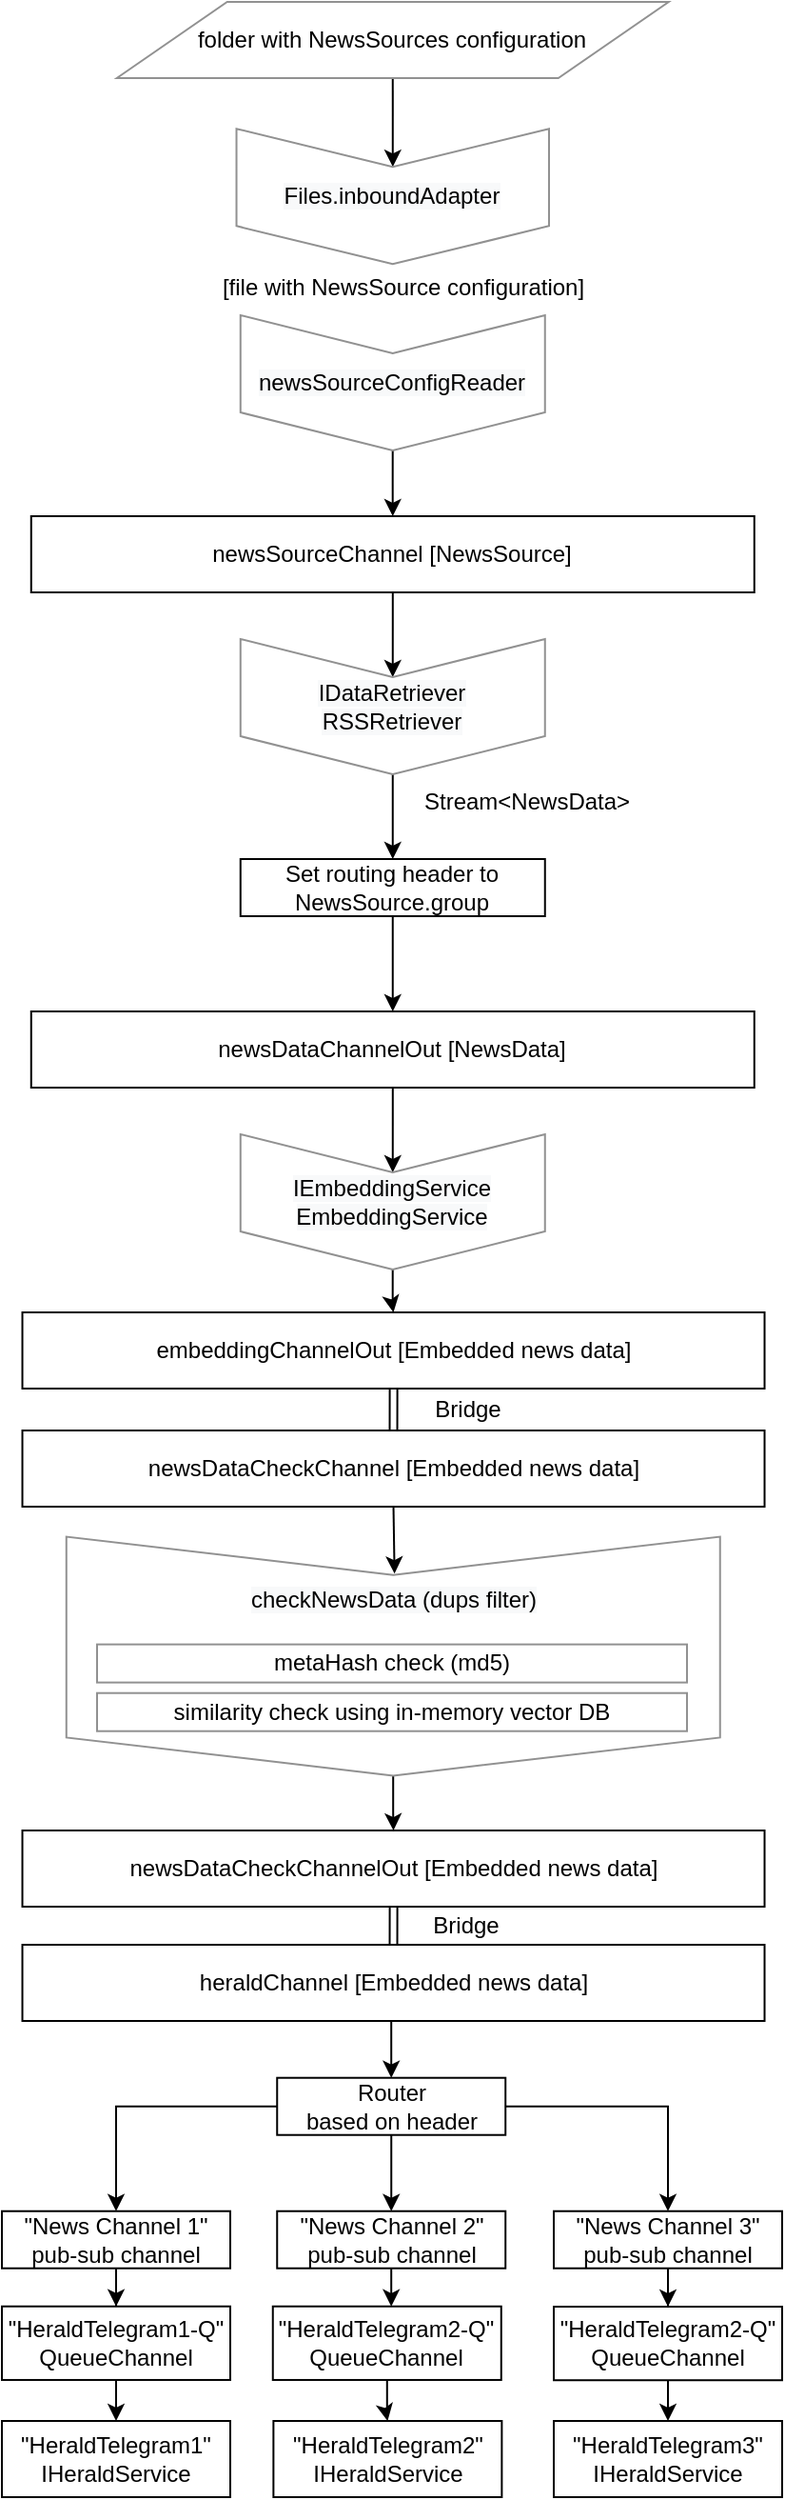 <mxfile version="12.6.5" type="device"><diagram id="YJlIzjj81U-80XdupKKj" name="Page-1"><mxGraphModel dx="750" dy="607" grid="1" gridSize="10" guides="1" tooltips="1" connect="1" arrows="1" fold="1" page="1" pageScale="1" pageWidth="850" pageHeight="1100" math="0" shadow="0"><root><mxCell id="0"/><mxCell id="1" parent="0"/><mxCell id="l6c3yTk9nPghBa2-zqQG-2" style="edgeStyle=orthogonalEdgeStyle;rounded=0;orthogonalLoop=1;jettySize=auto;html=1;entryX=0.5;entryY=0;entryDx=0;entryDy=0;" edge="1" parent="1" source="iCFGXTknaJ3eQvbpOWs7-69" target="iCFGXTknaJ3eQvbpOWs7-78"><mxGeometry relative="1" as="geometry"/></mxCell><mxCell id="iCFGXTknaJ3eQvbpOWs7-69" value="&lt;span style=&quot;background-color: rgb(248 , 249 , 250)&quot;&gt;checkNewsData (dups filter)&lt;/span&gt;&lt;span style=&quot;background-color: rgb(248 , 249 , 250)&quot;&gt;&lt;br&gt;&lt;/span&gt;" style="shape=step;perimeter=stepPerimeter;whiteSpace=wrap;html=1;fixedSize=1;strokeColor=#919191;rotation=90;horizontal=0;verticalAlign=top;spacingTop=19;" parent="1" vertex="1"><mxGeometry x="182.94" y="706.75" width="125.38" height="343.5" as="geometry"/></mxCell><mxCell id="iCFGXTknaJ3eQvbpOWs7-53" style="edgeStyle=orthogonalEdgeStyle;rounded=0;orthogonalLoop=1;jettySize=auto;html=1;entryX=0;entryY=0.5;entryDx=0;entryDy=0;fontSize=19;" parent="1" source="iCFGXTknaJ3eQvbpOWs7-1" target="iCFGXTknaJ3eQvbpOWs7-47" edge="1"><mxGeometry relative="1" as="geometry"/></mxCell><mxCell id="iCFGXTknaJ3eQvbpOWs7-1" value="newsSourceChannel [NewsSource]" style="rounded=0;whiteSpace=wrap;html=1;" parent="1" vertex="1"><mxGeometry x="55.38" y="280" width="380" height="40" as="geometry"/></mxCell><mxCell id="iCFGXTknaJ3eQvbpOWs7-8" style="edgeStyle=orthogonalEdgeStyle;rounded=0;orthogonalLoop=1;jettySize=auto;html=1;entryX=0.5;entryY=0;entryDx=0;entryDy=0;exitX=1;exitY=0.5;exitDx=0;exitDy=0;" parent="1" source="iCFGXTknaJ3eQvbpOWs7-47" target="iCFGXTknaJ3eQvbpOWs7-19" edge="1"><mxGeometry relative="1" as="geometry"><mxPoint x="241.046" y="570" as="sourcePoint"/></mxGeometry></mxCell><mxCell id="iCFGXTknaJ3eQvbpOWs7-10" style="edgeStyle=orthogonalEdgeStyle;rounded=0;orthogonalLoop=1;jettySize=auto;html=1;entryX=0;entryY=0.5;entryDx=0;entryDy=0;" parent="1" source="iCFGXTknaJ3eQvbpOWs7-7" target="iCFGXTknaJ3eQvbpOWs7-51" edge="1"><mxGeometry relative="1" as="geometry"/></mxCell><mxCell id="iCFGXTknaJ3eQvbpOWs7-7" value="newsDataChannelOut [NewsData]" style="rounded=0;whiteSpace=wrap;html=1;" parent="1" vertex="1"><mxGeometry x="55.38" y="540" width="380" height="40" as="geometry"/></mxCell><mxCell id="iCFGXTknaJ3eQvbpOWs7-74" style="edgeStyle=orthogonalEdgeStyle;rounded=0;orthogonalLoop=1;jettySize=auto;html=1;entryX=0.154;entryY=0.498;entryDx=0;entryDy=0;entryPerimeter=0;startArrow=none;startFill=0;fontSize=19;exitX=0.5;exitY=1;exitDx=0;exitDy=0;" parent="1" source="iCFGXTknaJ3eQvbpOWs7-75" target="iCFGXTknaJ3eQvbpOWs7-69" edge="1"><mxGeometry relative="1" as="geometry"/></mxCell><mxCell id="iCFGXTknaJ3eQvbpOWs7-76" style="edgeStyle=orthogonalEdgeStyle;rounded=0;orthogonalLoop=1;jettySize=auto;html=1;entryX=0.5;entryY=0;entryDx=0;entryDy=0;startArrow=none;startFill=0;fontSize=19;shape=link;" parent="1" source="iCFGXTknaJ3eQvbpOWs7-9" target="iCFGXTknaJ3eQvbpOWs7-75" edge="1"><mxGeometry relative="1" as="geometry"/></mxCell><mxCell id="iCFGXTknaJ3eQvbpOWs7-9" value="embeddingChannelOut [Embedded news data]" style="rounded=0;whiteSpace=wrap;html=1;" parent="1" vertex="1"><mxGeometry x="50.76" y="698" width="390" height="40" as="geometry"/></mxCell><mxCell id="iCFGXTknaJ3eQvbpOWs7-21" style="edgeStyle=orthogonalEdgeStyle;rounded=0;orthogonalLoop=1;jettySize=auto;html=1;entryX=0.5;entryY=0;entryDx=0;entryDy=0;exitX=0.5;exitY=1;exitDx=0;exitDy=0;" parent="1" source="iCFGXTknaJ3eQvbpOWs7-79" target="iCFGXTknaJ3eQvbpOWs7-18" edge="1"><mxGeometry relative="1" as="geometry"><mxPoint x="246.05" y="870" as="sourcePoint"/></mxGeometry></mxCell><mxCell id="iCFGXTknaJ3eQvbpOWs7-32" style="edgeStyle=orthogonalEdgeStyle;rounded=0;orthogonalLoop=1;jettySize=auto;html=1;entryX=0.5;entryY=0;entryDx=0;entryDy=0;" parent="1" source="iCFGXTknaJ3eQvbpOWs7-15" target="u1qdGR7CQn0A19ae-Ct3-1" edge="1"><mxGeometry relative="1" as="geometry"/></mxCell><mxCell id="iCFGXTknaJ3eQvbpOWs7-15" value="&quot;News Channel 1&quot;&lt;br&gt;pub-sub channel" style="rounded=0;whiteSpace=wrap;html=1;" parent="1" vertex="1"><mxGeometry x="40" y="1169.86" width="120" height="30" as="geometry"/></mxCell><mxCell id="iCFGXTknaJ3eQvbpOWs7-28" style="edgeStyle=orthogonalEdgeStyle;rounded=0;orthogonalLoop=1;jettySize=auto;html=1;" parent="1" source="iCFGXTknaJ3eQvbpOWs7-16" edge="1"><mxGeometry relative="1" as="geometry"><mxPoint x="244.38" y="1220" as="targetPoint"/></mxGeometry></mxCell><mxCell id="iCFGXTknaJ3eQvbpOWs7-16" value="&quot;News Channel 2&quot;&lt;br&gt;pub-sub channel" style="rounded=0;whiteSpace=wrap;html=1;" parent="1" vertex="1"><mxGeometry x="184.62" y="1169.86" width="120" height="30" as="geometry"/></mxCell><mxCell id="u1qdGR7CQn0A19ae-Ct3-13" style="edgeStyle=orthogonalEdgeStyle;rounded=0;orthogonalLoop=1;jettySize=auto;html=1;entryX=0.5;entryY=0;entryDx=0;entryDy=0;" parent="1" source="iCFGXTknaJ3eQvbpOWs7-17" target="u1qdGR7CQn0A19ae-Ct3-11" edge="1"><mxGeometry relative="1" as="geometry"/></mxCell><mxCell id="iCFGXTknaJ3eQvbpOWs7-17" value="&quot;News Channel 3&quot;&lt;br&gt;pub-sub channel" style="rounded=0;whiteSpace=wrap;html=1;" parent="1" vertex="1"><mxGeometry x="330" y="1169.86" width="120" height="30" as="geometry"/></mxCell><mxCell id="iCFGXTknaJ3eQvbpOWs7-22" style="edgeStyle=orthogonalEdgeStyle;rounded=0;orthogonalLoop=1;jettySize=auto;html=1;" parent="1" source="iCFGXTknaJ3eQvbpOWs7-18" target="iCFGXTknaJ3eQvbpOWs7-15" edge="1"><mxGeometry relative="1" as="geometry"/></mxCell><mxCell id="iCFGXTknaJ3eQvbpOWs7-23" style="edgeStyle=orthogonalEdgeStyle;rounded=0;orthogonalLoop=1;jettySize=auto;html=1;entryX=0.5;entryY=0;entryDx=0;entryDy=0;" parent="1" source="iCFGXTknaJ3eQvbpOWs7-18" target="iCFGXTknaJ3eQvbpOWs7-16" edge="1"><mxGeometry relative="1" as="geometry"/></mxCell><mxCell id="iCFGXTknaJ3eQvbpOWs7-24" style="edgeStyle=orthogonalEdgeStyle;rounded=0;orthogonalLoop=1;jettySize=auto;html=1;entryX=0.5;entryY=0;entryDx=0;entryDy=0;" parent="1" source="iCFGXTknaJ3eQvbpOWs7-18" target="iCFGXTknaJ3eQvbpOWs7-17" edge="1"><mxGeometry relative="1" as="geometry"/></mxCell><mxCell id="iCFGXTknaJ3eQvbpOWs7-18" value="Router&lt;br&gt;based on header" style="rounded=0;whiteSpace=wrap;html=1;" parent="1" vertex="1"><mxGeometry x="184.62" y="1099.86" width="120" height="30" as="geometry"/></mxCell><mxCell id="iCFGXTknaJ3eQvbpOWs7-20" style="edgeStyle=orthogonalEdgeStyle;rounded=0;orthogonalLoop=1;jettySize=auto;html=1;entryX=0.5;entryY=0;entryDx=0;entryDy=0;" parent="1" source="iCFGXTknaJ3eQvbpOWs7-19" target="iCFGXTknaJ3eQvbpOWs7-7" edge="1"><mxGeometry relative="1" as="geometry"/></mxCell><mxCell id="iCFGXTknaJ3eQvbpOWs7-19" value="Set routing header to NewsSource.group" style="rounded=0;whiteSpace=wrap;html=1;" parent="1" vertex="1"><mxGeometry x="165.38" y="460" width="160" height="30" as="geometry"/></mxCell><mxCell id="iCFGXTknaJ3eQvbpOWs7-27" value="&quot;HeraldTelegram2&quot;&lt;br&gt;IHeraldService" style="rounded=0;whiteSpace=wrap;html=1;" parent="1" vertex="1"><mxGeometry x="182.69" y="1280.0" width="120" height="40" as="geometry"/></mxCell><mxCell id="iCFGXTknaJ3eQvbpOWs7-29" value="&quot;HeraldTelegram3&quot;&lt;br&gt;IHeraldService&lt;br&gt;" style="rounded=0;whiteSpace=wrap;html=1;" parent="1" vertex="1"><mxGeometry x="330" y="1280.0" width="120" height="40" as="geometry"/></mxCell><mxCell id="iCFGXTknaJ3eQvbpOWs7-31" value="&quot;HeraldTelegram1&quot;&lt;br&gt;IHeraldService&lt;br&gt;" style="rounded=0;whiteSpace=wrap;html=1;" parent="1" vertex="1"><mxGeometry x="40" y="1280.0" width="120" height="40" as="geometry"/></mxCell><mxCell id="iCFGXTknaJ3eQvbpOWs7-34" value="similarity check using in-memory vector DB" style="rounded=0;whiteSpace=wrap;html=1;strokeColor=#919191;" parent="1" vertex="1"><mxGeometry x="90" y="897.85" width="310" height="20" as="geometry"/></mxCell><mxCell id="iCFGXTknaJ3eQvbpOWs7-44" style="edgeStyle=orthogonalEdgeStyle;rounded=0;orthogonalLoop=1;jettySize=auto;html=1;exitX=0.5;exitY=1;exitDx=0;exitDy=0;entryX=0;entryY=0.5;entryDx=0;entryDy=0;" parent="1" source="iCFGXTknaJ3eQvbpOWs7-45" target="iCFGXTknaJ3eQvbpOWs7-38" edge="1"><mxGeometry relative="1" as="geometry"><mxPoint x="245.38" y="40" as="sourcePoint"/></mxGeometry></mxCell><mxCell id="iCFGXTknaJ3eQvbpOWs7-38" value="&lt;span style=&quot;white-space: normal ; background-color: rgb(248 , 249 , 250)&quot;&gt;Files.inboundAdapter&lt;/span&gt;" style="shape=step;perimeter=stepPerimeter;whiteSpace=wrap;html=1;fixedSize=1;strokeColor=#919191;rotation=90;horizontal=0;" parent="1" vertex="1"><mxGeometry x="209.84" y="30" width="71.08" height="164.24" as="geometry"/></mxCell><mxCell id="iCFGXTknaJ3eQvbpOWs7-46" style="edgeStyle=orthogonalEdgeStyle;rounded=0;orthogonalLoop=1;jettySize=auto;html=1;entryX=0.5;entryY=0;entryDx=0;entryDy=0;" parent="1" source="iCFGXTknaJ3eQvbpOWs7-39" target="iCFGXTknaJ3eQvbpOWs7-1" edge="1"><mxGeometry relative="1" as="geometry"/></mxCell><mxCell id="iCFGXTknaJ3eQvbpOWs7-39" value="&lt;span style=&quot;white-space: normal ; background-color: rgb(248 , 249 , 250)&quot;&gt;newsSourceConfigReader&lt;/span&gt;" style="shape=step;perimeter=stepPerimeter;whiteSpace=wrap;html=1;fixedSize=1;strokeColor=#919191;rotation=90;horizontal=0;" parent="1" vertex="1"><mxGeometry x="209.84" y="130" width="71.08" height="160" as="geometry"/></mxCell><mxCell id="iCFGXTknaJ3eQvbpOWs7-45" value="&lt;span style=&quot;white-space: normal&quot;&gt;folder with NewsSources configuration&lt;/span&gt;" style="shape=parallelogram;perimeter=parallelogramPerimeter;whiteSpace=wrap;html=1;strokeColor=#919191;" parent="1" vertex="1"><mxGeometry x="100.38" y="10" width="290" height="40" as="geometry"/></mxCell><mxCell id="iCFGXTknaJ3eQvbpOWs7-47" value="&lt;span style=&quot;white-space: normal ; background-color: rgb(248 , 249 , 250)&quot;&gt;IDataRetriever&lt;br&gt;RSSRetriever&lt;br&gt;&lt;/span&gt;" style="shape=step;perimeter=stepPerimeter;whiteSpace=wrap;html=1;fixedSize=1;strokeColor=#919191;rotation=90;horizontal=0;" parent="1" vertex="1"><mxGeometry x="209.84" y="300" width="71.08" height="160" as="geometry"/></mxCell><mxCell id="iCFGXTknaJ3eQvbpOWs7-48" value="[file with NewsSource configuration]" style="text;html=1;strokeColor=none;fillColor=none;align=center;verticalAlign=middle;whiteSpace=wrap;rounded=0;" parent="1" vertex="1"><mxGeometry x="120.76" y="150" width="260.25" height="20" as="geometry"/></mxCell><mxCell id="iCFGXTknaJ3eQvbpOWs7-49" value="Stream&amp;lt;NewsData&amp;gt;" style="text;html=1;strokeColor=none;fillColor=none;align=left;verticalAlign=middle;whiteSpace=wrap;rounded=0;" parent="1" vertex="1"><mxGeometry x="260.38" y="420" width="130" height="20" as="geometry"/></mxCell><mxCell id="u1qdGR7CQn0A19ae-Ct3-16" style="edgeStyle=orthogonalEdgeStyle;rounded=0;orthogonalLoop=1;jettySize=auto;html=1;entryX=0.5;entryY=0;entryDx=0;entryDy=0;" parent="1" source="iCFGXTknaJ3eQvbpOWs7-51" target="iCFGXTknaJ3eQvbpOWs7-9" edge="1"><mxGeometry relative="1" as="geometry"/></mxCell><mxCell id="iCFGXTknaJ3eQvbpOWs7-51" value="&lt;span style=&quot;background-color: rgb(248 , 249 , 250)&quot;&gt;IEmbeddingService&lt;br&gt;EmbeddingService&lt;br&gt;&lt;/span&gt;" style="shape=step;perimeter=stepPerimeter;whiteSpace=wrap;html=1;fixedSize=1;strokeColor=#919191;rotation=90;horizontal=0;" parent="1" vertex="1"><mxGeometry x="209.84" y="560" width="71.08" height="160" as="geometry"/></mxCell><mxCell id="iCFGXTknaJ3eQvbpOWs7-70" value="metaHash check (md5)" style="rounded=0;whiteSpace=wrap;html=1;strokeColor=#919191;" parent="1" vertex="1"><mxGeometry x="90" y="872.31" width="310" height="20" as="geometry"/></mxCell><mxCell id="iCFGXTknaJ3eQvbpOWs7-75" value="newsDataCheckChannel [Embedded news data]" style="rounded=0;whiteSpace=wrap;html=1;" parent="1" vertex="1"><mxGeometry x="50.76" y="760" width="390" height="40" as="geometry"/></mxCell><mxCell id="iCFGXTknaJ3eQvbpOWs7-77" value="&lt;font style=&quot;font-size: 12px;&quot;&gt;Bridge&lt;/font&gt;" style="text;html=1;strokeColor=none;fillColor=none;align=center;verticalAlign=middle;whiteSpace=wrap;rounded=0;fontSize=12;" parent="1" vertex="1"><mxGeometry x="264.76" y="743" width="40" height="12" as="geometry"/></mxCell><mxCell id="iCFGXTknaJ3eQvbpOWs7-81" style="edgeStyle=orthogonalEdgeStyle;rounded=0;orthogonalLoop=1;jettySize=auto;html=1;entryX=0.5;entryY=0;entryDx=0;entryDy=0;startArrow=none;startFill=0;fontSize=12;shape=link;" parent="1" source="iCFGXTknaJ3eQvbpOWs7-78" target="iCFGXTknaJ3eQvbpOWs7-79" edge="1"><mxGeometry relative="1" as="geometry"/></mxCell><mxCell id="iCFGXTknaJ3eQvbpOWs7-78" value="newsDataCheckChannelOut [Embedded news data]" style="rounded=0;whiteSpace=wrap;html=1;" parent="1" vertex="1"><mxGeometry x="50.76" y="970" width="390" height="40" as="geometry"/></mxCell><mxCell id="iCFGXTknaJ3eQvbpOWs7-79" value="heraldChannel [Embedded news data]" style="rounded=0;whiteSpace=wrap;html=1;" parent="1" vertex="1"><mxGeometry x="50.76" y="1030" width="390" height="40" as="geometry"/></mxCell><mxCell id="iCFGXTknaJ3eQvbpOWs7-83" value="&lt;font style=&quot;font-size: 12px;&quot;&gt;Bridge&lt;/font&gt;" style="text;html=1;strokeColor=none;fillColor=none;align=center;verticalAlign=middle;whiteSpace=wrap;rounded=0;fontSize=12;" parent="1" vertex="1"><mxGeometry x="263.76" y="1014" width="40" height="12" as="geometry"/></mxCell><mxCell id="u1qdGR7CQn0A19ae-Ct3-6" style="edgeStyle=orthogonalEdgeStyle;rounded=0;orthogonalLoop=1;jettySize=auto;html=1;" parent="1" source="u1qdGR7CQn0A19ae-Ct3-1" edge="1"><mxGeometry relative="1" as="geometry"><mxPoint x="100" y="1280" as="targetPoint"/></mxGeometry></mxCell><mxCell id="u1qdGR7CQn0A19ae-Ct3-1" value="&quot;HeraldTelegram1-Q&quot;&lt;br&gt;QueueChannel" style="rounded=0;whiteSpace=wrap;html=1;" parent="1" vertex="1"><mxGeometry x="40" y="1219.86" width="120" height="38.62" as="geometry"/></mxCell><mxCell id="u1qdGR7CQn0A19ae-Ct3-10" style="edgeStyle=orthogonalEdgeStyle;rounded=0;orthogonalLoop=1;jettySize=auto;html=1;entryX=0.5;entryY=0;entryDx=0;entryDy=0;" parent="1" source="u1qdGR7CQn0A19ae-Ct3-7" target="iCFGXTknaJ3eQvbpOWs7-27" edge="1"><mxGeometry relative="1" as="geometry"/></mxCell><mxCell id="u1qdGR7CQn0A19ae-Ct3-7" value="&quot;HeraldTelegram2-Q&quot;&lt;br&gt;QueueChannel" style="rounded=0;whiteSpace=wrap;html=1;" parent="1" vertex="1"><mxGeometry x="182.38" y="1219.86" width="120" height="38.62" as="geometry"/></mxCell><mxCell id="u1qdGR7CQn0A19ae-Ct3-14" style="edgeStyle=orthogonalEdgeStyle;rounded=0;orthogonalLoop=1;jettySize=auto;html=1;entryX=0.5;entryY=0;entryDx=0;entryDy=0;" parent="1" source="u1qdGR7CQn0A19ae-Ct3-11" target="iCFGXTknaJ3eQvbpOWs7-29" edge="1"><mxGeometry relative="1" as="geometry"/></mxCell><mxCell id="u1qdGR7CQn0A19ae-Ct3-11" value="&quot;HeraldTelegram2-Q&quot;&lt;br&gt;QueueChannel" style="rounded=0;whiteSpace=wrap;html=1;" parent="1" vertex="1"><mxGeometry x="330" y="1220.0" width="120" height="38.62" as="geometry"/></mxCell></root></mxGraphModel></diagram></mxfile>
